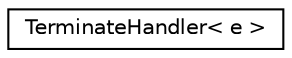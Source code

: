 digraph "Graphical Class Hierarchy"
{
  edge [fontname="Helvetica",fontsize="10",labelfontname="Helvetica",labelfontsize="10"];
  node [fontname="Helvetica",fontsize="10",shape=record];
  rankdir="LR";
  Node0 [label="TerminateHandler\< e \>",height=0.2,width=0.4,color="black", fillcolor="white", style="filled",URL="$structTerminateHandler.html"];
}
